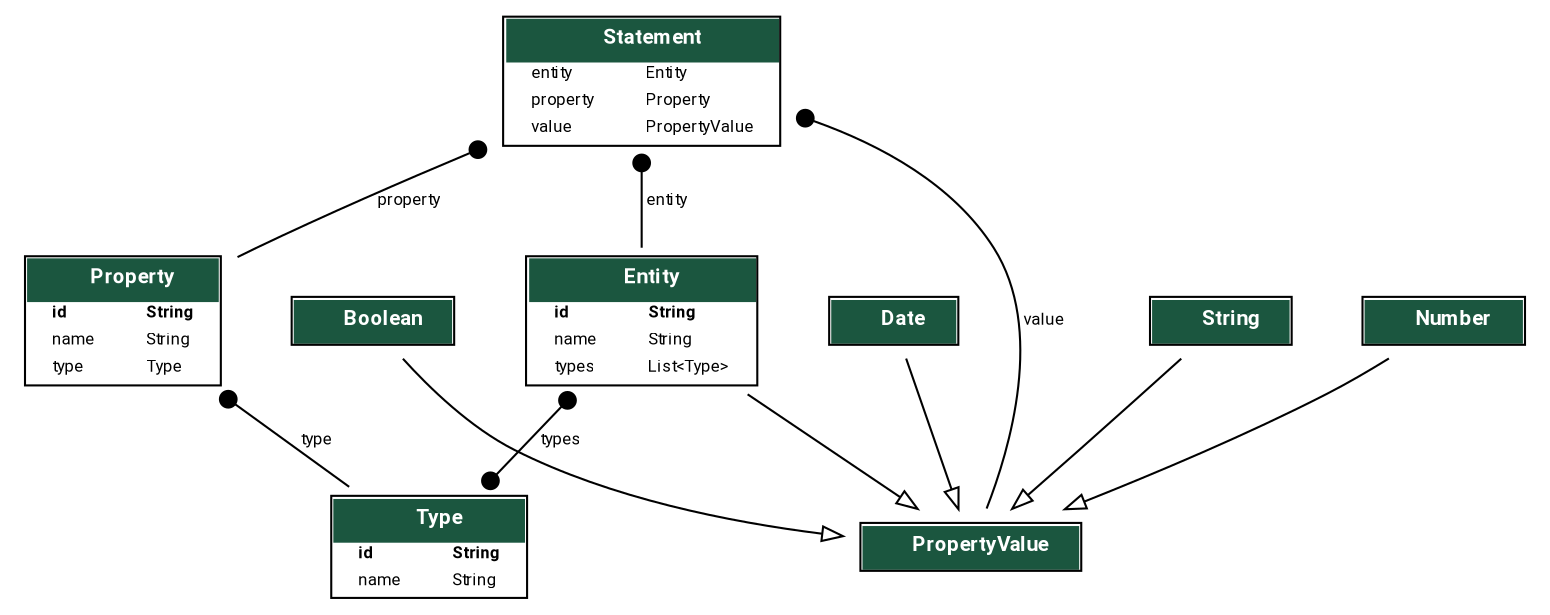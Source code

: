 digraph model_graph {
  fontname = "Roboto"
  fontsize = 8
  splines  = true

  node [
    fontname = "Roboto"
    fontsize = 8
    shape = "plaintext"
  ]

  edge [
    fontname = "Roboto"
    fontsize = 8
  ]

  // Labels


  model_Entity [label=<
    <TABLE BGCOLOR="white" BORDER="1" CELLBORDER="0" CELLSPACING="0">
    <TR><TD COLSPAN="2" CELLPADDING="5" ALIGN="CENTER" BGCOLOR="#1b563f">
    <FONT FACE="Roboto" COLOR="white" POINT-SIZE="10"><B>
    Entity
    </B></FONT></TD></TR>
  
    <TR><TD ALIGN="LEFT" BORDER="0">
    <FONT FACE="Roboto"><B>id</B></FONT>
    </TD><TD ALIGN="LEFT">
    <FONT FACE="Roboto"><B>String</B></FONT>
    </TD></TR>
  
    <TR><TD ALIGN="LEFT" BORDER="0">
    <FONT FACE="Roboto">name</FONT>
    </TD><TD ALIGN="LEFT">
    <FONT FACE="Roboto">String</FONT>
    </TD></TR>
  
    <TR><TD ALIGN="LEFT" BORDER="0">
    <FONT FACE="Roboto">types</FONT>
    </TD><TD ALIGN="LEFT">
    <FONT FACE="Roboto">List&lt;Type&gt;</FONT>
    </TD></TR>
  
    </TABLE>
    >]

  model_Type [label=<
    <TABLE BGCOLOR="white" BORDER="1" CELLBORDER="0" CELLSPACING="0">
    <TR><TD COLSPAN="2" CELLPADDING="5" ALIGN="CENTER" BGCOLOR="#1b563f">
    <FONT FACE="Roboto" COLOR="white" POINT-SIZE="10"><B>
    Type
    </B></FONT></TD></TR>
  
    <TR><TD ALIGN="LEFT" BORDER="0">
    <FONT FACE="Roboto"><B>id</B></FONT>
    </TD><TD ALIGN="LEFT">
    <FONT FACE="Roboto"><B>String</B></FONT>
    </TD></TR>
  
    <TR><TD ALIGN="LEFT" BORDER="0">
    <FONT FACE="Roboto">name</FONT>
    </TD><TD ALIGN="LEFT">
    <FONT FACE="Roboto">String</FONT>
    </TD></TR>
 
    </TABLE>
    >]

  model_Property [label=<
    <TABLE BGCOLOR="white" BORDER="1" CELLBORDER="0" CELLSPACING="0">
    <TR><TD COLSPAN="2" CELLPADDING="5" ALIGN="CENTER" BGCOLOR="#1b563f">
    <FONT FACE="Roboto" COLOR="white" POINT-SIZE="10"><B>
    Property
    </B></FONT></TD></TR>
  
    <TR><TD ALIGN="LEFT" BORDER="0">
    <FONT FACE="Roboto"><B>id</B></FONT>
    </TD><TD ALIGN="LEFT">
    <FONT FACE="Roboto"><B>String</B></FONT>
    </TD></TR>
  
    <TR><TD ALIGN="LEFT" BORDER="0">
    <FONT FACE="Roboto">name</FONT>
    </TD><TD ALIGN="LEFT">
    <FONT FACE="Roboto">String</FONT>
    </TD></TR>
 
    <TR><TD ALIGN="LEFT" BORDER="0">
    <FONT FACE="Roboto">type</FONT>
    </TD><TD ALIGN="LEFT">
    <FONT FACE="Roboto">Type</FONT>
    </TD></TR>
 
    </TABLE>
    >]

  model_PropertyValue [label=<
    <TABLE BGCOLOR="white" BORDER="1" CELLBORDER="0" CELLSPACING="0">
    <TR><TD COLSPAN="2" CELLPADDING="5" ALIGN="CENTER" BGCOLOR="#1b563f">
    <FONT FACE="Roboto" COLOR="white" POINT-SIZE="10"><B>
    PropertyValue
    </B></FONT></TD></TR>
    </TABLE>
    >]

   model_Statement [label=<
    <TABLE BGCOLOR="white" BORDER="1" CELLBORDER="0" CELLSPACING="0">
    <TR><TD COLSPAN="2" CELLPADDING="5" ALIGN="CENTER" BGCOLOR="#1b563f">
    <FONT FACE="Roboto" COLOR="white" POINT-SIZE="10"><B>
    Statement
    </B></FONT></TD></TR>
  
    <TR><TD ALIGN="LEFT" BORDER="0">
    <FONT FACE="Roboto">entity</FONT>
    </TD><TD ALIGN="LEFT">
    <FONT FACE="Roboto">Entity</FONT>
    </TD></TR>
 
    <TR><TD ALIGN="LEFT" BORDER="0">
    <FONT FACE="Roboto">property</FONT>
    </TD><TD ALIGN="LEFT">
    <FONT FACE="Roboto">Property</FONT>
    </TD></TR>
 
    <TR><TD ALIGN="LEFT" BORDER="0">
    <FONT FACE="Roboto">value</FONT>
    </TD><TD ALIGN="LEFT">
    <FONT FACE="Roboto">PropertyValue</FONT>
    </TD></TR>
 
    </TABLE>
       
   >]

  model_String [label=<
    <TABLE BGCOLOR="white" BORDER="1" CELLBORDER="0" CELLSPACING="0">
    <TR><TD COLSPAN="2" CELLPADDING="5" ALIGN="CENTER" BGCOLOR="#1b563f">
    <FONT FACE="Roboto" COLOR="white" POINT-SIZE="10"><B>
    String
    </B></FONT></TD></TR>
    </TABLE>
    >]

  model_Number [label=<
    <TABLE BGCOLOR="white" BORDER="1" CELLBORDER="0" CELLSPACING="0">
    <TR><TD COLSPAN="2" CELLPADDING="5" ALIGN="CENTER" BGCOLOR="#1b563f">
    <FONT FACE="Roboto" COLOR="white" POINT-SIZE="10"><B>
    Number
    </B></FONT></TD></TR>
    </TABLE>
    >]

  model_Boolean [label=<
    <TABLE BGCOLOR="white" BORDER="1" CELLBORDER="0" CELLSPACING="0">
    <TR><TD COLSPAN="2" CELLPADDING="5" ALIGN="CENTER" BGCOLOR="#1b563f">
    <FONT FACE="Roboto" COLOR="white" POINT-SIZE="10"><B>
    Boolean
    </B></FONT></TD></TR>
    </TABLE>
    >]

  model_Date [label=<
    <TABLE BGCOLOR="white" BORDER="1" CELLBORDER="0" CELLSPACING="0">
    <TR><TD COLSPAN="2" CELLPADDING="5" ALIGN="CENTER" BGCOLOR="#1b563f">
    <FONT FACE="Roboto" COLOR="white" POINT-SIZE="10"><B>
    Date
    </B></FONT></TD></TR>
    </TABLE>
    >]


  // Relations

  model_Property -> model_Type
  [label=" type"] [arrowhead=none, arrowtail=dot, dir=both];

  model_Statement -> model_Entity
  [label=" entity"] [arrowhead=none, arrowtail=dot, dir=both];

  model_Statement -> model_Property
  [label=" property"] [arrowhead=none, arrowtail=dot, dir=both];

  model_Statement -> model_PropertyValue
  [label=" value"] [arrowhead=none, arrowtail=dot, dir=both];

  // store_models_Edit -> store_models_Batch
  // [label=" batch (edits)"] [arrowhead=none, arrowtail=dot, dir=both];


  // revert_models_RevertTask -> store_models_Batch
  // [label=" batch (revert_tasks)"] [arrowhead=none, arrowtail=dot, dir=both];
  // django_contrib_auth_models_User [label=<
  // <TABLE BGCOLOR="white" BORDER="0" CELLBORDER="0" CELLSPACING="0">
  // <TR><TD COLSPAN="2" CELLPADDING="4" ALIGN="CENTER" BGCOLOR="#1b563f">
  // <FONT FACE="Roboto" POINT-SIZE="12" COLOR="white">User</FONT>
  // </TD></TR>
  // </TABLE>
  // >]
  // revert_models_RevertTask -> django_contrib_auth_models_User
  // [label=" user (reverttask)"] [arrowhead=none, arrowtail=dot, dir=both];

  model_Number -> model_PropertyValue
  [arrowhead=empty, arrowtail=none, dir=both];

  model_String -> model_PropertyValue
  [arrowhead=empty, arrowtail=none, dir=both];

  model_Boolean -> model_PropertyValue
  [arrowhead=empty, arrowtail=none, dir=both];

  model_Entity -> model_PropertyValue
  [arrowhead=empty, arrowtail=none, dir=both];

  model_Date -> model_PropertyValue
  [arrowhead=empty, arrowtail=none, dir=both];

  model_Entity -> model_Type
  [label=" types"] [arrowhead=dot arrowtail=dot, dir=both];


}
